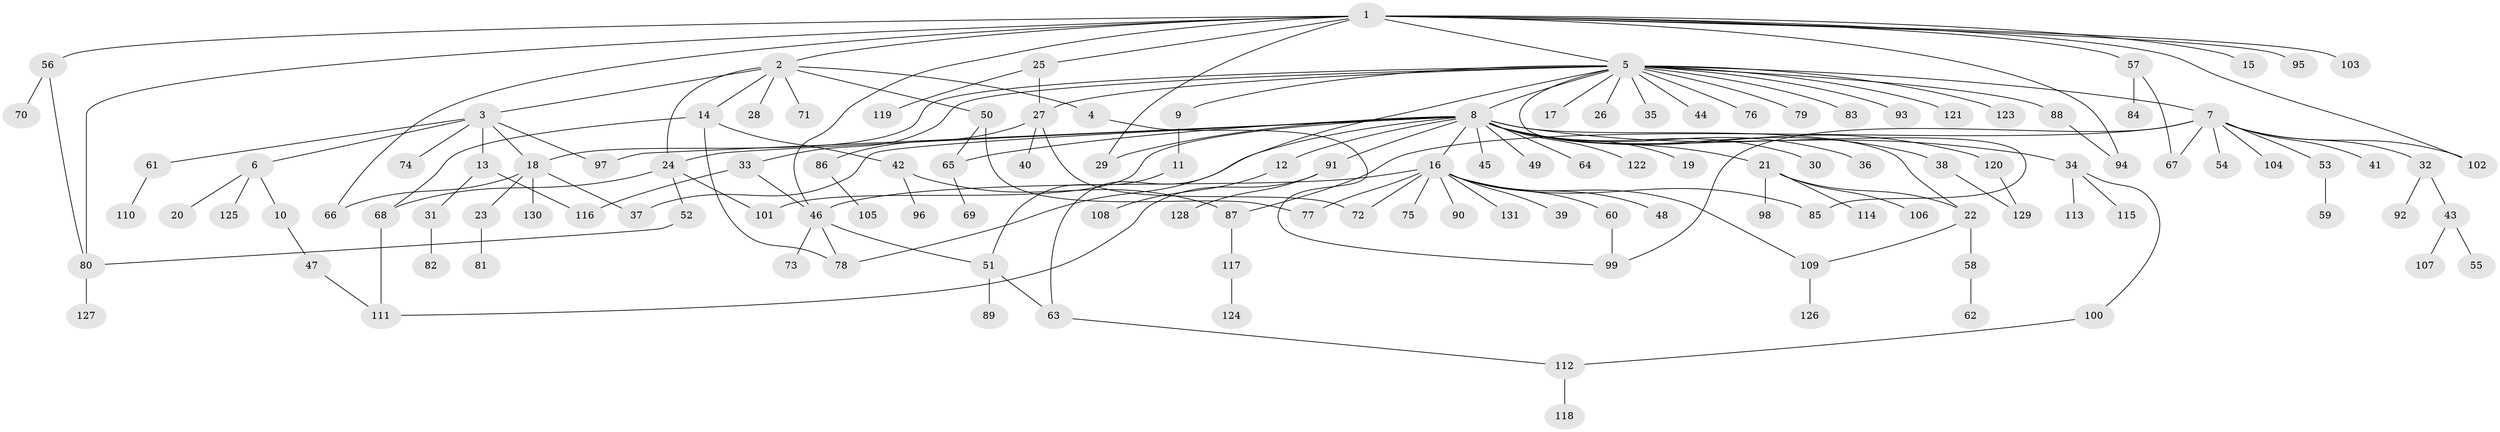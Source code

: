 // coarse degree distribution, {15: 0.010416666666666666, 8: 0.010416666666666666, 7: 0.010416666666666666, 19: 0.010416666666666666, 4: 0.0625, 9: 0.010416666666666666, 23: 0.010416666666666666, 2: 0.22916666666666666, 1: 0.5208333333333334, 3: 0.07291666666666667, 5: 0.020833333333333332, 16: 0.010416666666666666, 6: 0.020833333333333332}
// Generated by graph-tools (version 1.1) at 2025/23/03/03/25 07:23:52]
// undirected, 131 vertices, 164 edges
graph export_dot {
graph [start="1"]
  node [color=gray90,style=filled];
  1;
  2;
  3;
  4;
  5;
  6;
  7;
  8;
  9;
  10;
  11;
  12;
  13;
  14;
  15;
  16;
  17;
  18;
  19;
  20;
  21;
  22;
  23;
  24;
  25;
  26;
  27;
  28;
  29;
  30;
  31;
  32;
  33;
  34;
  35;
  36;
  37;
  38;
  39;
  40;
  41;
  42;
  43;
  44;
  45;
  46;
  47;
  48;
  49;
  50;
  51;
  52;
  53;
  54;
  55;
  56;
  57;
  58;
  59;
  60;
  61;
  62;
  63;
  64;
  65;
  66;
  67;
  68;
  69;
  70;
  71;
  72;
  73;
  74;
  75;
  76;
  77;
  78;
  79;
  80;
  81;
  82;
  83;
  84;
  85;
  86;
  87;
  88;
  89;
  90;
  91;
  92;
  93;
  94;
  95;
  96;
  97;
  98;
  99;
  100;
  101;
  102;
  103;
  104;
  105;
  106;
  107;
  108;
  109;
  110;
  111;
  112;
  113;
  114;
  115;
  116;
  117;
  118;
  119;
  120;
  121;
  122;
  123;
  124;
  125;
  126;
  127;
  128;
  129;
  130;
  131;
  1 -- 2;
  1 -- 5;
  1 -- 15;
  1 -- 25;
  1 -- 29;
  1 -- 46;
  1 -- 56;
  1 -- 57;
  1 -- 66;
  1 -- 80;
  1 -- 94;
  1 -- 95;
  1 -- 102;
  1 -- 103;
  2 -- 3;
  2 -- 4;
  2 -- 14;
  2 -- 24;
  2 -- 28;
  2 -- 50;
  2 -- 71;
  3 -- 6;
  3 -- 13;
  3 -- 18;
  3 -- 61;
  3 -- 74;
  3 -- 97;
  4 -- 99;
  5 -- 7;
  5 -- 8;
  5 -- 9;
  5 -- 17;
  5 -- 18;
  5 -- 26;
  5 -- 27;
  5 -- 33;
  5 -- 35;
  5 -- 44;
  5 -- 63;
  5 -- 76;
  5 -- 79;
  5 -- 83;
  5 -- 85;
  5 -- 88;
  5 -- 93;
  5 -- 121;
  5 -- 123;
  6 -- 10;
  6 -- 20;
  6 -- 125;
  7 -- 32;
  7 -- 41;
  7 -- 53;
  7 -- 54;
  7 -- 67;
  7 -- 87;
  7 -- 99;
  7 -- 102;
  7 -- 104;
  8 -- 12;
  8 -- 16;
  8 -- 19;
  8 -- 21;
  8 -- 22;
  8 -- 24;
  8 -- 29;
  8 -- 30;
  8 -- 34;
  8 -- 36;
  8 -- 37;
  8 -- 38;
  8 -- 45;
  8 -- 49;
  8 -- 64;
  8 -- 65;
  8 -- 78;
  8 -- 91;
  8 -- 97;
  8 -- 101;
  8 -- 120;
  8 -- 122;
  9 -- 11;
  10 -- 47;
  11 -- 51;
  12 -- 108;
  13 -- 31;
  13 -- 116;
  14 -- 42;
  14 -- 68;
  14 -- 78;
  16 -- 39;
  16 -- 46;
  16 -- 48;
  16 -- 60;
  16 -- 72;
  16 -- 75;
  16 -- 77;
  16 -- 85;
  16 -- 90;
  16 -- 109;
  16 -- 131;
  18 -- 23;
  18 -- 37;
  18 -- 66;
  18 -- 130;
  21 -- 22;
  21 -- 98;
  21 -- 106;
  21 -- 114;
  22 -- 58;
  22 -- 109;
  23 -- 81;
  24 -- 52;
  24 -- 68;
  24 -- 101;
  25 -- 27;
  25 -- 119;
  27 -- 40;
  27 -- 72;
  27 -- 86;
  31 -- 82;
  32 -- 43;
  32 -- 92;
  33 -- 46;
  33 -- 116;
  34 -- 100;
  34 -- 113;
  34 -- 115;
  38 -- 129;
  42 -- 87;
  42 -- 96;
  43 -- 55;
  43 -- 107;
  46 -- 51;
  46 -- 73;
  46 -- 78;
  47 -- 111;
  50 -- 65;
  50 -- 77;
  51 -- 63;
  51 -- 89;
  52 -- 80;
  53 -- 59;
  56 -- 70;
  56 -- 80;
  57 -- 67;
  57 -- 84;
  58 -- 62;
  60 -- 99;
  61 -- 110;
  63 -- 112;
  65 -- 69;
  68 -- 111;
  80 -- 127;
  86 -- 105;
  87 -- 117;
  88 -- 94;
  91 -- 111;
  91 -- 128;
  100 -- 112;
  109 -- 126;
  112 -- 118;
  117 -- 124;
  120 -- 129;
}
